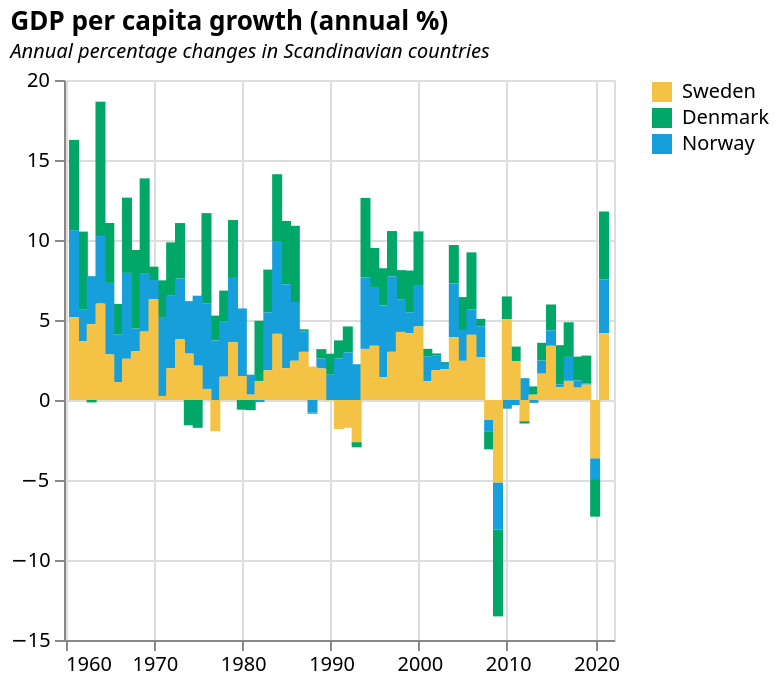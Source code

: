 {
  "$schema": "https://vega.github.io/schema/vega-lite/v5.json",
  "title": {
    "text": "GDP per capita growth (annual %)",
    "subtitle": "Annual percentage changes in Scandinavian countries",
    "subtitleFontStyle": "italic",
    "subtitleFontSize": 10,
    "anchor": "start",
    "color": "black"
  },
  "data": {
    "values": [
      {
        "Country Name": "Denmark",
        "Indicator Name": "GDP per capita growth (annual %)",
        "Year": "1961",
        "GDP growth (annual %)": 5.638743553
      },
      {
        "Country Name": "Denmark",
        "Indicator Name": "GDP per capita growth (annual %)",
        "Year": "1962",
        "GDP growth (annual %)": 4.847446966
      },
      {
        "Country Name": "Denmark",
        "Indicator Name": "GDP per capita growth (annual %)",
        "Year": "1963",
        "GDP growth (annual %)": -0.152610055
      },
      {
        "Country Name": "Denmark",
        "Indicator Name": "GDP per capita growth (annual %)",
        "Year": "1964",
        "GDP growth (annual %)": 8.400119265
      },
      {
        "Country Name": "Denmark",
        "Indicator Name": "GDP per capita growth (annual %)",
        "Year": "1965",
        "GDP growth (annual %)": 3.743684868
      },
      {
        "Country Name": "Denmark",
        "Indicator Name": "GDP per capita growth (annual %)",
        "Year": "1966",
        "GDP growth (annual %)": 1.919198017
      },
      {
        "Country Name": "Denmark",
        "Indicator Name": "GDP per capita growth (annual %)",
        "Year": "1967",
        "GDP growth (annual %)": 4.70161895
      },
      {
        "Country Name": "Denmark",
        "Indicator Name": "GDP per capita growth (annual %)",
        "Year": "1968",
        "GDP growth (annual %)": 4.912387623
      },
      {
        "Country Name": "Denmark",
        "Indicator Name": "GDP per capita growth (annual %)",
        "Year": "1969",
        "GDP growth (annual %)": 5.921884888
      },
      {
        "Country Name": "Denmark",
        "Indicator Name": "GDP per capita growth (annual %)",
        "Year": "1970",
        "GDP growth (annual %)": 0.836281146
      },
      {
        "Country Name": "Denmark",
        "Indicator Name": "GDP per capita growth (annual %)",
        "Year": "1971",
        "GDP growth (annual %)": 2.291699419
      },
      {
        "Country Name": "Denmark",
        "Indicator Name": "GDP per capita growth (annual %)",
        "Year": "1972",
        "GDP growth (annual %)": 3.336615093
      },
      {
        "Country Name": "Denmark",
        "Indicator Name": "GDP per capita growth (annual %)",
        "Year": "1973",
        "GDP growth (annual %)": 3.465614309
      },
      {
        "Country Name": "Denmark",
        "Indicator Name": "GDP per capita growth (annual %)",
        "Year": "1974",
        "GDP growth (annual %)": -1.581692398
      },
      {
        "Country Name": "Denmark",
        "Indicator Name": "GDP per capita growth (annual %)",
        "Year": "1975",
        "GDP growth (annual %)": -1.74030563
      },
      {
        "Country Name": "Denmark",
        "Indicator Name": "GDP per capita growth (annual %)",
        "Year": "1976",
        "GDP growth (annual %)": 5.658698172
      },
      {
        "Country Name": "Denmark",
        "Indicator Name": "GDP per capita growth (annual %)",
        "Year": "1977",
        "GDP growth (annual %)": 1.553514127
      },
      {
        "Country Name": "Denmark",
        "Indicator Name": "GDP per capita growth (annual %)",
        "Year": "1978",
        "GDP growth (annual %)": 1.909290198
      },
      {
        "Country Name": "Denmark",
        "Indicator Name": "GDP per capita growth (annual %)",
        "Year": "1979",
        "GDP growth (annual %)": 3.614290364
      },
      {
        "Country Name": "Denmark",
        "Indicator Name": "GDP per capita growth (annual %)",
        "Year": "1980",
        "GDP growth (annual %)": -0.603929078
      },
      {
        "Country Name": "Denmark",
        "Indicator Name": "GDP per capita growth (annual %)",
        "Year": "1981",
        "GDP growth (annual %)": -0.63790415
      },
      {
        "Country Name": "Denmark",
        "Indicator Name": "GDP per capita growth (annual %)",
        "Year": "1982",
        "GDP growth (annual %)": 3.760789428
      },
      {
        "Country Name": "Denmark",
        "Indicator Name": "GDP per capita growth (annual %)",
        "Year": "1983",
        "GDP growth (annual %)": 2.666544948
      },
      {
        "Country Name": "Denmark",
        "Indicator Name": "GDP per capita growth (annual %)",
        "Year": "1984",
        "GDP growth (annual %)": 4.220711027
      },
      {
        "Country Name": "Denmark",
        "Indicator Name": "GDP per capita growth (annual %)",
        "Year": "1985",
        "GDP growth (annual %)": 3.96161087
      },
      {
        "Country Name": "Denmark",
        "Indicator Name": "GDP per capita growth (annual %)",
        "Year": "1986",
        "GDP growth (annual %)": 4.763986084
      },
      {
        "Country Name": "Denmark",
        "Indicator Name": "GDP per capita growth (annual %)",
        "Year": "1987",
        "GDP growth (annual %)": 0.127360299
      },
      {
        "Country Name": "Denmark",
        "Indicator Name": "GDP per capita growth (annual %)",
        "Year": "1988",
        "GDP growth (annual %)": -0.062176179
      },
      {
        "Country Name": "Denmark",
        "Indicator Name": "GDP per capita growth (annual %)",
        "Year": "1989",
        "GDP growth (annual %)": 0.584830839
      },
      {
        "Country Name": "Denmark",
        "Indicator Name": "GDP per capita growth (annual %)",
        "Year": "1990",
        "GDP growth (annual %)": 1.310525163
      },
      {
        "Country Name": "Denmark",
        "Indicator Name": "GDP per capita growth (annual %)",
        "Year": "1991",
        "GDP growth (annual %)": 1.130840198
      },
      {
        "Country Name": "Denmark",
        "Indicator Name": "GDP per capita growth (annual %)",
        "Year": "1992",
        "GDP growth (annual %)": 1.620420852
      },
      {
        "Country Name": "Denmark",
        "Indicator Name": "GDP per capita growth (annual %)",
        "Year": "1993",
        "GDP growth (annual %)": -0.32195993
      },
      {
        "Country Name": "Denmark",
        "Indicator Name": "GDP per capita growth (annual %)",
        "Year": "1994",
        "GDP growth (annual %)": 4.977347179
      },
      {
        "Country Name": "Denmark",
        "Indicator Name": "GDP per capita growth (annual %)",
        "Year": "1995",
        "GDP growth (annual %)": 2.492248169
      },
      {
        "Country Name": "Denmark",
        "Indicator Name": "GDP per capita growth (annual %)",
        "Year": "1996",
        "GDP growth (annual %)": 2.319405698
      },
      {
        "Country Name": "Denmark",
        "Indicator Name": "GDP per capita growth (annual %)",
        "Year": "1997",
        "GDP growth (annual %)": 2.832664465
      },
      {
        "Country Name": "Denmark",
        "Indicator Name": "GDP per capita growth (annual %)",
        "Year": "1998",
        "GDP growth (annual %)": 1.847613945
      },
      {
        "Country Name": "Denmark",
        "Indicator Name": "GDP per capita growth (annual %)",
        "Year": "1999",
        "GDP growth (annual %)": 2.60794426
      },
      {
        "Country Name": "Denmark",
        "Indicator Name": "GDP per capita growth (annual %)",
        "Year": "2000",
        "GDP growth (annual %)": 3.400684546
      },
      {
        "Country Name": "Denmark",
        "Indicator Name": "GDP per capita growth (annual %)",
        "Year": "2001",
        "GDP growth (annual %)": 0.462534295
      },
      {
        "Country Name": "Denmark",
        "Indicator Name": "GDP per capita growth (annual %)",
        "Year": "2002",
        "GDP growth (annual %)": 0.145880727
      },
      {
        "Country Name": "Denmark",
        "Indicator Name": "GDP per capita growth (annual %)",
        "Year": "2003",
        "GDP growth (annual %)": 0.117358167
      },
      {
        "Country Name": "Denmark",
        "Indicator Name": "GDP per capita growth (annual %)",
        "Year": "2004",
        "GDP growth (annual %)": 2.403233997
      },
      {
        "Country Name": "Denmark",
        "Indicator Name": "GDP per capita growth (annual %)",
        "Year": "2005",
        "GDP growth (annual %)": 2.055110516
      },
      {
        "Country Name": "Denmark",
        "Indicator Name": "GDP per capita growth (annual %)",
        "Year": "2006",
        "GDP growth (annual %)": 3.572063464
      },
      {
        "Country Name": "Denmark",
        "Indicator Name": "GDP per capita growth (annual %)",
        "Year": "2007",
        "GDP growth (annual %)": 0.462731494
      },
      {
        "Country Name": "Denmark",
        "Indicator Name": "GDP per capita growth (annual %)",
        "Year": "2008",
        "GDP growth (annual %)": -1.094842128
      },
      {
        "Country Name": "Denmark",
        "Indicator Name": "GDP per capita growth (annual %)",
        "Year": "2009",
        "GDP growth (annual %)": -5.414013999
      },
      {
        "Country Name": "Denmark",
        "Indicator Name": "GDP per capita growth (annual %)",
        "Year": "2010",
        "GDP growth (annual %)": 1.419486631
      },
      {
        "Country Name": "Denmark",
        "Indicator Name": "GDP per capita growth (annual %)",
        "Year": "2011",
        "GDP growth (annual %)": 0.920393685
      },
      {
        "Country Name": "Denmark",
        "Indicator Name": "GDP per capita growth (annual %)",
        "Year": "2012",
        "GDP growth (annual %)": -0.149916088
      },
      {
        "Country Name": "Denmark",
        "Indicator Name": "GDP per capita growth (annual %)",
        "Year": "2013",
        "GDP growth (annual %)": 0.513424428
      },
      {
        "Country Name": "Denmark",
        "Indicator Name": "GDP per capita growth (annual %)",
        "Year": "2014",
        "GDP growth (annual %)": 1.105433466
      },
      {
        "Country Name": "Denmark",
        "Indicator Name": "GDP per capita growth (annual %)",
        "Year": "2015",
        "GDP growth (annual %)": 1.622166258
      },
      {
        "Country Name": "Denmark",
        "Indicator Name": "GDP per capita growth (annual %)",
        "Year": "2016",
        "GDP growth (annual %)": 2.443368874
      },
      {
        "Country Name": "Denmark",
        "Indicator Name": "GDP per capita growth (annual %)",
        "Year": "2017",
        "GDP growth (annual %)": 2.162355113
      },
      {
        "Country Name": "Denmark",
        "Indicator Name": "GDP per capita growth (annual %)",
        "Year": "2018",
        "GDP growth (annual %)": 1.485085157
      },
      {
        "Country Name": "Denmark",
        "Indicator Name": "GDP per capita growth (annual %)",
        "Year": "2019",
        "GDP growth (annual %)": 1.749614095
      },
      {
        "Country Name": "Denmark",
        "Indicator Name": "GDP per capita growth (annual %)",
        "Year": "2020",
        "GDP growth (annual %)": -2.347336032
      },
      {
        "Country Name": "Denmark",
        "Indicator Name": "GDP per capita growth (annual %)",
        "Year": "2021",
        "GDP growth (annual %)": 4.240658413
      },
      {
        "Country Name": "Norway",
        "Indicator Name": "GDP per capita growth (annual %)",
        "Year": "1961",
        "GDP growth (annual %)": 5.432493155
      },
      {
        "Country Name": "Norway",
        "Indicator Name": "GDP per capita growth (annual %)",
        "Year": "1962",
        "GDP growth (annual %)": 1.991245519
      },
      {
        "Country Name": "Norway",
        "Indicator Name": "GDP per capita growth (annual %)",
        "Year": "1963",
        "GDP growth (annual %)": 3.003259317
      },
      {
        "Country Name": "Norway",
        "Indicator Name": "GDP per capita growth (annual %)",
        "Year": "1964",
        "GDP growth (annual %)": 4.219393699
      },
      {
        "Country Name": "Norway",
        "Indicator Name": "GDP per capita growth (annual %)",
        "Year": "1965",
        "GDP growth (annual %)": 4.470367905
      },
      {
        "Country Name": "Norway",
        "Indicator Name": "GDP per capita growth (annual %)",
        "Year": "1966",
        "GDP growth (annual %)": 2.961201558
      },
      {
        "Country Name": "Norway",
        "Indicator Name": "GDP per capita growth (annual %)",
        "Year": "1967",
        "GDP growth (annual %)": 5.370915608
      },
      {
        "Country Name": "Norway",
        "Indicator Name": "GDP per capita growth (annual %)",
        "Year": "1968",
        "GDP growth (annual %)": 1.403879661
      },
      {
        "Country Name": "Norway",
        "Indicator Name": "GDP per capita growth (annual %)",
        "Year": "1969",
        "GDP growth (annual %)": 3.656641879
      },
      {
        "Country Name": "Norway",
        "Indicator Name": "GDP per capita growth (annual %)",
        "Year": "1970",
        "GDP growth (annual %)": 1.205350007
      },
      {
        "Country Name": "Norway",
        "Indicator Name": "GDP per capita growth (annual %)",
        "Year": "1971",
        "GDP growth (annual %)": 4.933926362
      },
      {
        "Country Name": "Norway",
        "Indicator Name": "GDP per capita growth (annual %)",
        "Year": "1972",
        "GDP growth (annual %)": 4.528126807
      },
      {
        "Country Name": "Norway",
        "Indicator Name": "GDP per capita growth (annual %)",
        "Year": "1973",
        "GDP growth (annual %)": 3.804257512
      },
      {
        "Country Name": "Norway",
        "Indicator Name": "GDP per capita growth (annual %)",
        "Year": "1974",
        "GDP growth (annual %)": 3.28031994
      },
      {
        "Country Name": "Norway",
        "Indicator Name": "GDP per capita growth (annual %)",
        "Year": "1975",
        "GDP growth (annual %)": 4.374523921
      },
      {
        "Country Name": "Norway",
        "Indicator Name": "GDP per capita growth (annual %)",
        "Year": "1976",
        "GDP growth (annual %)": 5.330219758
      },
      {
        "Country Name": "Norway",
        "Indicator Name": "GDP per capita growth (annual %)",
        "Year": "1977",
        "GDP growth (annual %)": 3.721429201
      },
      {
        "Country Name": "Norway",
        "Indicator Name": "GDP per capita growth (annual %)",
        "Year": "1978",
        "GDP growth (annual %)": 3.473600767
      },
      {
        "Country Name": "Norway",
        "Indicator Name": "GDP per capita growth (annual %)",
        "Year": "1979",
        "GDP growth (annual %)": 4.017607859
      },
      {
        "Country Name": "Norway",
        "Indicator Name": "GDP per capita growth (annual %)",
        "Year": "1980",
        "GDP growth (annual %)": 4.229298865
      },
      {
        "Country Name": "Norway",
        "Indicator Name": "GDP per capita growth (annual %)",
        "Year": "1981",
        "GDP growth (annual %)": 1.249296097
      },
      {
        "Country Name": "Norway",
        "Indicator Name": "GDP per capita growth (annual %)",
        "Year": "1982",
        "GDP growth (annual %)": -0.13211298
      },
      {
        "Country Name": "Norway",
        "Indicator Name": "GDP per capita growth (annual %)",
        "Year": "1983",
        "GDP growth (annual %)": 3.629165276
      },
      {
        "Country Name": "Norway",
        "Indicator Name": "GDP per capita growth (annual %)",
        "Year": "1984",
        "GDP growth (annual %)": 5.753542344
      },
      {
        "Country Name": "Norway",
        "Indicator Name": "GDP per capita growth (annual %)",
        "Year": "1985",
        "GDP growth (annual %)": 5.237729582
      },
      {
        "Country Name": "Norway",
        "Indicator Name": "GDP per capita growth (annual %)",
        "Year": "1986",
        "GDP growth (annual %)": 3.671806783
      },
      {
        "Country Name": "Norway",
        "Indicator Name": "GDP per capita growth (annual %)",
        "Year": "1987",
        "GDP growth (annual %)": 1.278257279
      },
      {
        "Country Name": "Norway",
        "Indicator Name": "GDP per capita growth (annual %)",
        "Year": "1988",
        "GDP growth (annual %)": -0.79045592
      },
      {
        "Country Name": "Norway",
        "Indicator Name": "GDP per capita growth (annual %)",
        "Year": "1989",
        "GDP growth (annual %)": 0.622056009
      },
      {
        "Country Name": "Norway",
        "Indicator Name": "GDP per capita growth (annual %)",
        "Year": "1990",
        "GDP growth (annual %)": 1.582220916
      },
      {
        "Country Name": "Norway",
        "Indicator Name": "GDP per capita growth (annual %)",
        "Year": "1991",
        "GDP growth (annual %)": 2.594687444
      },
      {
        "Country Name": "Norway",
        "Indicator Name": "GDP per capita growth (annual %)",
        "Year": "1992",
        "GDP growth (annual %)": 2.978306474
      },
      {
        "Country Name": "Norway",
        "Indicator Name": "GDP per capita growth (annual %)",
        "Year": "1993",
        "GDP growth (annual %)": 2.234977116
      },
      {
        "Country Name": "Norway",
        "Indicator Name": "GDP per capita growth (annual %)",
        "Year": "1994",
        "GDP growth (annual %)": 4.458953888
      },
      {
        "Country Name": "Norway",
        "Indicator Name": "GDP per capita growth (annual %)",
        "Year": "1995",
        "GDP growth (annual %)": 3.616194623
      },
      {
        "Country Name": "Norway",
        "Indicator Name": "GDP per capita growth (annual %)",
        "Year": "1996",
        "GDP growth (annual %)": 4.496926706
      },
      {
        "Country Name": "Norway",
        "Indicator Name": "GDP per capita growth (annual %)",
        "Year": "1997",
        "GDP growth (annual %)": 4.715263835
      },
      {
        "Country Name": "Norway",
        "Indicator Name": "GDP per capita growth (annual %)",
        "Year": "1998",
        "GDP growth (annual %)": 2.015205256
      },
      {
        "Country Name": "Norway",
        "Indicator Name": "GDP per capita growth (annual %)",
        "Year": "1999",
        "GDP growth (annual %)": 1.316706803
      },
      {
        "Country Name": "Norway",
        "Indicator Name": "GDP per capita growth (annual %)",
        "Year": "2000",
        "GDP growth (annual %)": 2.537301756
      },
      {
        "Country Name": "Norway",
        "Indicator Name": "GDP per capita growth (annual %)",
        "Year": "2001",
        "GDP growth (annual %)": 1.559548852
      },
      {
        "Country Name": "Norway",
        "Indicator Name": "GDP per capita growth (annual %)",
        "Year": "2002",
        "GDP growth (annual %)": 0.900636375
      },
      {
        "Country Name": "Norway",
        "Indicator Name": "GDP per capita growth (annual %)",
        "Year": "2003",
        "GDP growth (annual %)": 0.319967274
      },
      {
        "Country Name": "Norway",
        "Indicator Name": "GDP per capita growth (annual %)",
        "Year": "2004",
        "GDP growth (annual %)": 3.356838854
      },
      {
        "Country Name": "Norway",
        "Indicator Name": "GDP per capita growth (annual %)",
        "Year": "2005",
        "GDP growth (annual %)": 1.928840748
      },
      {
        "Country Name": "Norway",
        "Indicator Name": "GDP per capita growth (annual %)",
        "Year": "2006",
        "GDP growth (annual %)": 1.578419866
      },
      {
        "Country Name": "Norway",
        "Indicator Name": "GDP per capita growth (annual %)",
        "Year": "2007",
        "GDP growth (annual %)": 1.934064976
      },
      {
        "Country Name": "Norway",
        "Indicator Name": "GDP per capita growth (annual %)",
        "Year": "2008",
        "GDP growth (annual %)": -0.76815344
      },
      {
        "Country Name": "Norway",
        "Indicator Name": "GDP per capita growth (annual %)",
        "Year": "2009",
        "GDP growth (annual %)": -2.958585549
      },
      {
        "Country Name": "Norway",
        "Indicator Name": "GDP per capita growth (annual %)",
        "Year": "2010",
        "GDP growth (annual %)": -0.54479433
      },
      {
        "Country Name": "Norway",
        "Indicator Name": "GDP per capita growth (annual %)",
        "Year": "2011",
        "GDP growth (annual %)": -0.320026519
      },
      {
        "Country Name": "Norway",
        "Indicator Name": "GDP per capita growth (annual %)",
        "Year": "2012",
        "GDP growth (annual %)": 1.362984873
      },
      {
        "Country Name": "Norway",
        "Indicator Name": "GDP per capita growth (annual %)",
        "Year": "2013",
        "GDP growth (annual %)": -0.180216051
      },
      {
        "Country Name": "Norway",
        "Indicator Name": "GDP per capita growth (annual %)",
        "Year": "2014",
        "GDP growth (annual %)": 0.826056236
      },
      {
        "Country Name": "Norway",
        "Indicator Name": "GDP per capita growth (annual %)",
        "Year": "2015",
        "GDP growth (annual %)": 0.957500763
      },
      {
        "Country Name": "Norway",
        "Indicator Name": "GDP per capita growth (annual %)",
        "Year": "2016",
        "GDP growth (annual %)": 0.18505968
      },
      {
        "Country Name": "Norway",
        "Indicator Name": "GDP per capita growth (annual %)",
        "Year": "2017",
        "GDP growth (annual %)": 1.500180926
      },
      {
        "Country Name": "Norway",
        "Indicator Name": "GDP per capita growth (annual %)",
        "Year": "2018",
        "GDP growth (annual %)": 0.453550486
      },
      {
        "Country Name": "Norway",
        "Indicator Name": "GDP per capita growth (annual %)",
        "Year": "2019",
        "GDP growth (annual %)": 0.067992626
      },
      {
        "Country Name": "Norway",
        "Indicator Name": "GDP per capita growth (annual %)",
        "Year": "2020",
        "GDP growth (annual %)": -1.300000154
      },
      {
        "Country Name": "Norway",
        "Indicator Name": "GDP per capita growth (annual %)",
        "Year": "2021",
        "GDP growth (annual %)": 3.368398954
      },
      {
        "Country Name": "Sweden",
        "Indicator Name": "GDP per capita growth (annual %)",
        "Year": "1961",
        "GDP growth (annual %)": 5.184618708
      },
      {
        "Country Name": "Sweden",
        "Indicator Name": "GDP per capita growth (annual %)",
        "Year": "1962",
        "GDP growth (annual %)": 3.685605013
      },
      {
        "Country Name": "Sweden",
        "Indicator Name": "GDP per capita growth (annual %)",
        "Year": "1963",
        "GDP growth (annual %)": 4.735939875
      },
      {
        "Country Name": "Sweden",
        "Indicator Name": "GDP per capita growth (annual %)",
        "Year": "1964",
        "GDP growth (annual %)": 6.026059128
      },
      {
        "Country Name": "Sweden",
        "Indicator Name": "GDP per capita growth (annual %)",
        "Year": "1965",
        "GDP growth (annual %)": 2.848259778
      },
      {
        "Country Name": "Sweden",
        "Indicator Name": "GDP per capita growth (annual %)",
        "Year": "1966",
        "GDP growth (annual %)": 1.123989568
      },
      {
        "Country Name": "Sweden",
        "Indicator Name": "GDP per capita growth (annual %)",
        "Year": "1967",
        "GDP growth (annual %)": 2.575374756
      },
      {
        "Country Name": "Sweden",
        "Indicator Name": "GDP per capita growth (annual %)",
        "Year": "1968",
        "GDP growth (annual %)": 3.057694231
      },
      {
        "Country Name": "Sweden",
        "Indicator Name": "GDP per capita growth (annual %)",
        "Year": "1969",
        "GDP growth (annual %)": 4.27371522
      },
      {
        "Country Name": "Sweden",
        "Indicator Name": "GDP per capita growth (annual %)",
        "Year": "1970",
        "GDP growth (annual %)": 6.292337745
      },
      {
        "Country Name": "Sweden",
        "Indicator Name": "GDP per capita growth (annual %)",
        "Year": "1971",
        "GDP growth (annual %)": 0.252434855
      },
      {
        "Country Name": "Sweden",
        "Indicator Name": "GDP per capita growth (annual %)",
        "Year": "1972",
        "GDP growth (annual %)": 1.986921339
      },
      {
        "Country Name": "Sweden",
        "Indicator Name": "GDP per capita growth (annual %)",
        "Year": "1973",
        "GDP growth (annual %)": 3.788932053
      },
      {
        "Country Name": "Sweden",
        "Indicator Name": "GDP per capita growth (annual %)",
        "Year": "1974",
        "GDP growth (annual %)": 2.899184813
      },
      {
        "Country Name": "Sweden",
        "Indicator Name": "GDP per capita growth (annual %)",
        "Year": "1975",
        "GDP growth (annual %)": 2.146253219
      },
      {
        "Country Name": "Sweden",
        "Indicator Name": "GDP per capita growth (annual %)",
        "Year": "1976",
        "GDP growth (annual %)": 0.691238123
      },
      {
        "Country Name": "Sweden",
        "Indicator Name": "GDP per capita growth (annual %)",
        "Year": "1977",
        "GDP growth (annual %)": -1.945127147
      },
      {
        "Country Name": "Sweden",
        "Indicator Name": "GDP per capita growth (annual %)",
        "Year": "1978",
        "GDP growth (annual %)": 1.455733753
      },
      {
        "Country Name": "Sweden",
        "Indicator Name": "GDP per capita growth (annual %)",
        "Year": "1979",
        "GDP growth (annual %)": 3.613647519
      },
      {
        "Country Name": "Sweden",
        "Indicator Name": "GDP per capita growth (annual %)",
        "Year": "1980",
        "GDP growth (annual %)": 1.493733159
      },
      {
        "Country Name": "Sweden",
        "Indicator Name": "GDP per capita growth (annual %)",
        "Year": "1981",
        "GDP growth (annual %)": 0.334436786
      },
      {
        "Country Name": "Sweden",
        "Indicator Name": "GDP per capita growth (annual %)",
        "Year": "1982",
        "GDP growth (annual %)": 1.19077538
      },
      {
        "Country Name": "Sweden",
        "Indicator Name": "GDP per capita growth (annual %)",
        "Year": "1983",
        "GDP growth (annual %)": 1.85451508
      },
      {
        "Country Name": "Sweden",
        "Indicator Name": "GDP per capita growth (annual %)",
        "Year": "1984",
        "GDP growth (annual %)": 4.134865287
      },
      {
        "Country Name": "Sweden",
        "Indicator Name": "GDP per capita growth (annual %)",
        "Year": "1985",
        "GDP growth (annual %)": 1.991774101
      },
      {
        "Country Name": "Sweden",
        "Indicator Name": "GDP per capita growth (annual %)",
        "Year": "1986",
        "GDP growth (annual %)": 2.452772613
      },
      {
        "Country Name": "Sweden",
        "Indicator Name": "GDP per capita growth (annual %)",
        "Year": "1987",
        "GDP growth (annual %)": 3.009547766
      },
      {
        "Country Name": "Sweden",
        "Indicator Name": "GDP per capita growth (annual %)",
        "Year": "1988",
        "GDP growth (annual %)": 2.088760519
      },
      {
        "Country Name": "Sweden",
        "Indicator Name": "GDP per capita growth (annual %)",
        "Year": "1989",
        "GDP growth (annual %)": 1.972191268
      },
      {
        "Country Name": "Sweden",
        "Indicator Name": "GDP per capita growth (annual %)",
        "Year": "1990",
        "GDP growth (annual %)": -0.020759176
      },
      {
        "Country Name": "Sweden",
        "Indicator Name": "GDP per capita growth (annual %)",
        "Year": "1991",
        "GDP growth (annual %)": -1.817515173
      },
      {
        "Country Name": "Sweden",
        "Indicator Name": "GDP per capita growth (annual %)",
        "Year": "1992",
        "GDP growth (annual %)": -1.736630357
      },
      {
        "Country Name": "Sweden",
        "Indicator Name": "GDP per capita growth (annual %)",
        "Year": "1993",
        "GDP growth (annual %)": -2.632808452
      },
      {
        "Country Name": "Sweden",
        "Indicator Name": "GDP per capita growth (annual %)",
        "Year": "1994",
        "GDP growth (annual %)": 3.1939554
      },
      {
        "Country Name": "Sweden",
        "Indicator Name": "GDP per capita growth (annual %)",
        "Year": "1995",
        "GDP growth (annual %)": 3.391269115
      },
      {
        "Country Name": "Sweden",
        "Indicator Name": "GDP per capita growth (annual %)",
        "Year": "1996",
        "GDP growth (annual %)": 1.417924238
      },
      {
        "Country Name": "Sweden",
        "Indicator Name": "GDP per capita growth (annual %)",
        "Year": "1997",
        "GDP growth (annual %)": 3.011523033
      },
      {
        "Country Name": "Sweden",
        "Indicator Name": "GDP per capita growth (annual %)",
        "Year": "1998",
        "GDP growth (annual %)": 4.253946709
      },
      {
        "Country Name": "Sweden",
        "Indicator Name": "GDP per capita growth (annual %)",
        "Year": "1999",
        "GDP growth (annual %)": 4.165978928
      },
      {
        "Country Name": "Sweden",
        "Indicator Name": "GDP per capita growth (annual %)",
        "Year": "2000",
        "GDP growth (annual %)": 4.598254794
      },
      {
        "Country Name": "Sweden",
        "Indicator Name": "GDP per capita growth (annual %)",
        "Year": "2001",
        "GDP growth (annual %)": 1.177501892
      },
      {
        "Country Name": "Sweden",
        "Indicator Name": "GDP per capita growth (annual %)",
        "Year": "2002",
        "GDP growth (annual %)": 1.864873974
      },
      {
        "Country Name": "Sweden",
        "Indicator Name": "GDP per capita growth (annual %)",
        "Year": "2003",
        "GDP growth (annual %)": 1.929830384
      },
      {
        "Country Name": "Sweden",
        "Indicator Name": "GDP per capita growth (annual %)",
        "Year": "2004",
        "GDP growth (annual %)": 3.927306257
      },
      {
        "Country Name": "Sweden",
        "Indicator Name": "GDP per capita growth (annual %)",
        "Year": "2005",
        "GDP growth (annual %)": 2.44824844
      },
      {
        "Country Name": "Sweden",
        "Indicator Name": "GDP per capita growth (annual %)",
        "Year": "2006",
        "GDP growth (annual %)": 4.075714897
      },
      {
        "Country Name": "Sweden",
        "Indicator Name": "GDP per capita growth (annual %)",
        "Year": "2007",
        "GDP growth (annual %)": 2.675002671
      },
      {
        "Country Name": "Sweden",
        "Indicator Name": "GDP per capita growth (annual %)",
        "Year": "2008",
        "GDP growth (annual %)": -1.223069578
      },
      {
        "Country Name": "Sweden",
        "Indicator Name": "GDP per capita growth (annual %)",
        "Year": "2009",
        "GDP growth (annual %)": -5.151262729
      },
      {
        "Country Name": "Sweden",
        "Indicator Name": "GDP per capita growth (annual %)",
        "Year": "2010",
        "GDP growth (annual %)": 5.052678573
      },
      {
        "Country Name": "Sweden",
        "Indicator Name": "GDP per capita growth (annual %)",
        "Year": "2011",
        "GDP growth (annual %)": 2.418988511
      },
      {
        "Country Name": "Sweden",
        "Indicator Name": "GDP per capita growth (annual %)",
        "Year": "2012",
        "GDP growth (annual %)": -1.321002324
      },
      {
        "Country Name": "Sweden",
        "Indicator Name": "GDP per capita growth (annual %)",
        "Year": "2013",
        "GDP growth (annual %)": 0.333984863
      },
      {
        "Country Name": "Sweden",
        "Indicator Name": "GDP per capita growth (annual %)",
        "Year": "2014",
        "GDP growth (annual %)": 1.644244006
      },
      {
        "Country Name": "Sweden",
        "Indicator Name": "GDP per capita growth (annual %)",
        "Year": "2015",
        "GDP growth (annual %)": 3.390176296
      },
      {
        "Country Name": "Sweden",
        "Indicator Name": "GDP per capita growth (annual %)",
        "Year": "2016",
        "GDP growth (annual %)": 0.7961463
      },
      {
        "Country Name": "Sweden",
        "Indicator Name": "GDP per capita growth (annual %)",
        "Year": "2017",
        "GDP growth (annual %)": 1.195147571
      },
      {
        "Country Name": "Sweden",
        "Indicator Name": "GDP per capita growth (annual %)",
        "Year": "2018",
        "GDP growth (annual %)": 0.772577449
      },
      {
        "Country Name": "Sweden",
        "Indicator Name": "GDP per capita growth (annual %)",
        "Year": "2019",
        "GDP growth (annual %)": 0.957561656
      },
      {
        "Country Name": "Sweden",
        "Indicator Name": "GDP per capita growth (annual %)",
        "Year": "2020",
        "GDP growth (annual %)": -3.643079592
      },
      {
        "Country Name": "Sweden",
        "Indicator Name": "GDP per capita growth (annual %)",
        "Year": "2021",
        "GDP growth (annual %)": 4.173074337
      }
    ]
  },
  "mark": "bar",
  "width": 275,
  "height": 280,
  "encoding": {
    "x": {
      "field": "Year",
      "sort": "-x",
      "type": "temporal",
      "title": null
    },
    "y": {
      "field": "GDP growth (annual %)",
      "title": null,
      "type": "quantitative",
      "scale": {
        "domain": [
          -15,
          20
        ]
      }
    },
    "color": {
      "field": "Country Name",
      "type": "nominal",
      "scale": {
        "domain": [
          "Sweden",
          "Denmark",
          "Norway"
        ],
        "range": [
          "#f4c245",
          "#00a767",
          "#179fdb",
          "#36b7b4",
          "#122b39"
        ]
      },
      "title": null
    }
  }
}